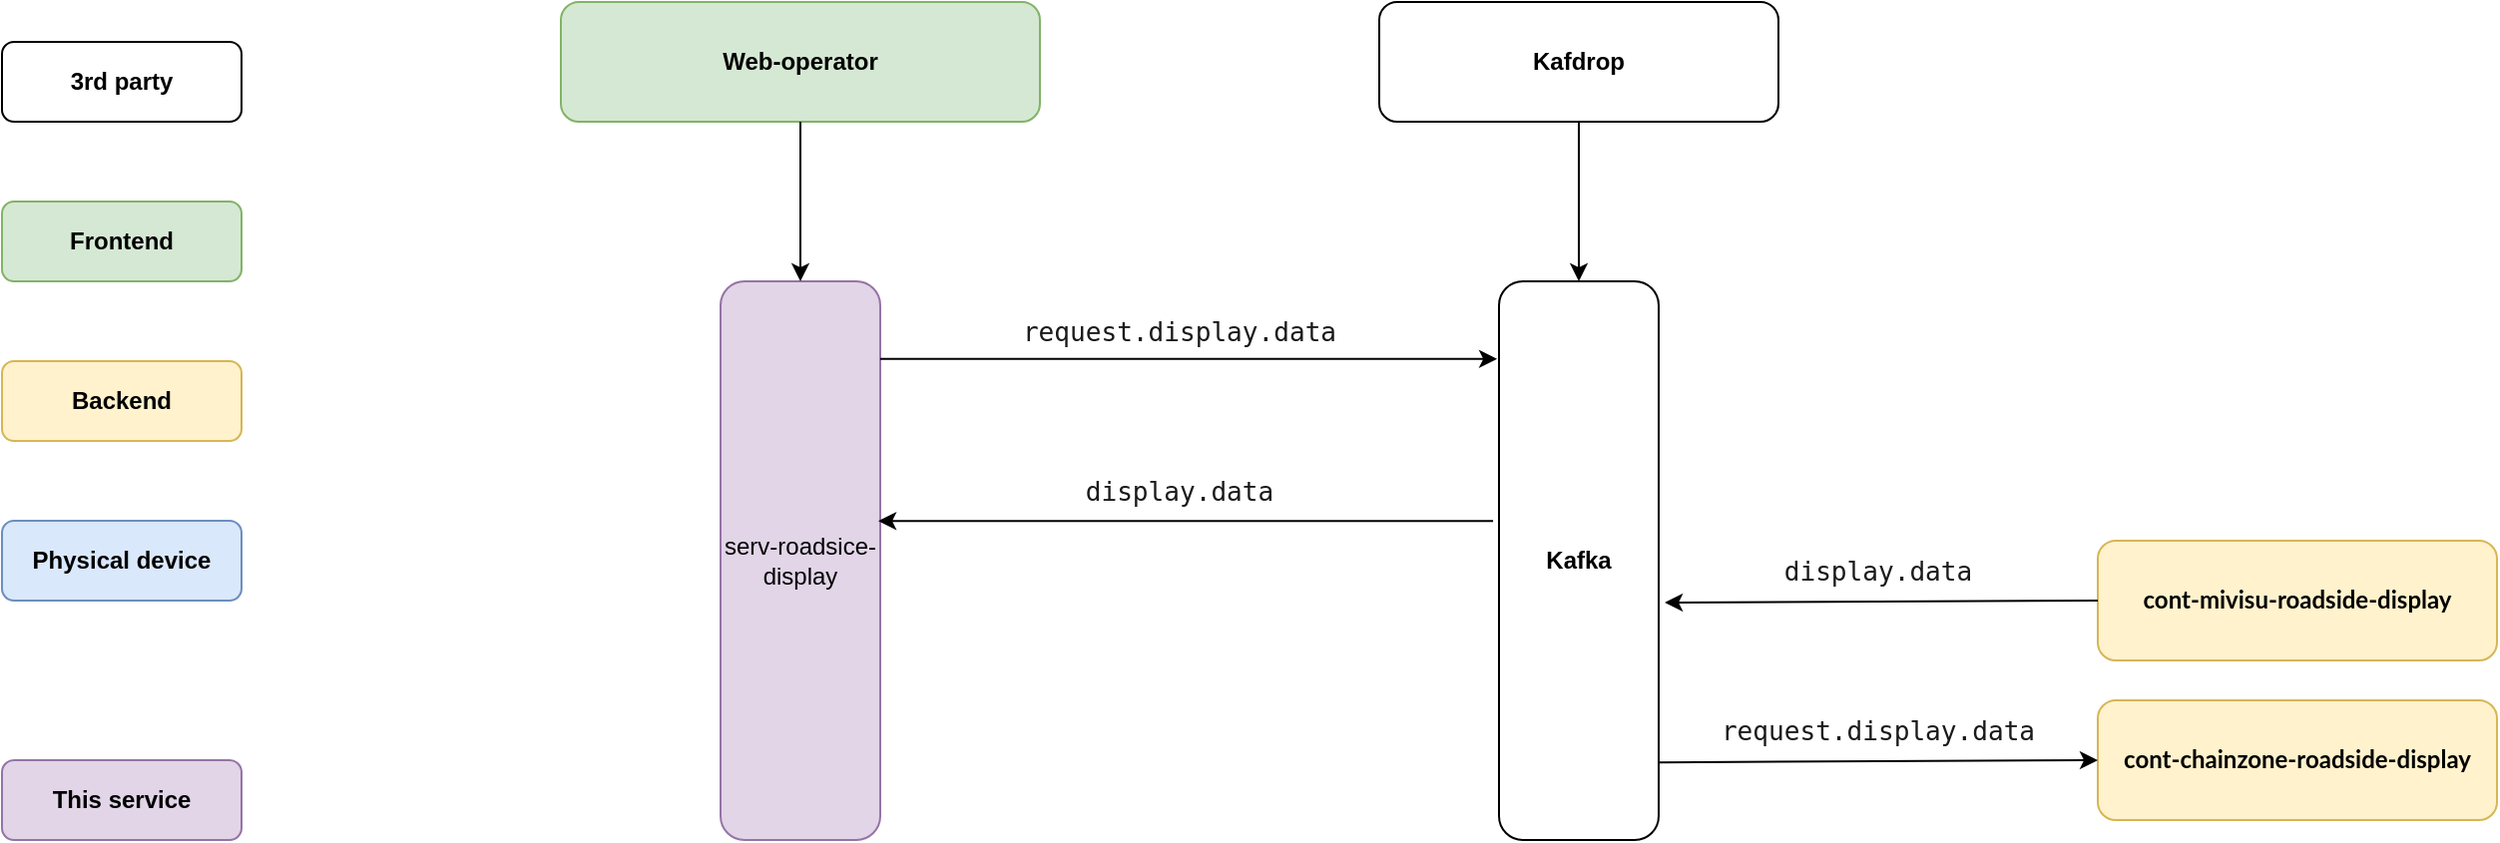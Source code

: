 <mxfile version="16.2.7" type="github">
  <diagram id="_Q4Pzs2Vt0G0VvGehFcQ" name="Page-1">
    <mxGraphModel dx="1420" dy="802" grid="1" gridSize="10" guides="1" tooltips="1" connect="1" arrows="1" fold="1" page="1" pageScale="1" pageWidth="1600" pageHeight="900" math="0" shadow="0">
      <root>
        <mxCell id="0" />
        <mxCell id="1" parent="0" />
        <mxCell id="K7YWPNIpS-p313lBWIF6-1" value="&lt;b&gt;Frontend&lt;/b&gt;" style="rounded=1;whiteSpace=wrap;html=1;fillColor=#d5e8d4;strokeColor=#82b366;" vertex="1" parent="1">
          <mxGeometry x="80" y="160" width="120" height="40" as="geometry" />
        </mxCell>
        <mxCell id="K7YWPNIpS-p313lBWIF6-2" value="&lt;b&gt;Backend&lt;/b&gt;" style="rounded=1;whiteSpace=wrap;html=1;fillColor=#fff2cc;strokeColor=#d6b656;" vertex="1" parent="1">
          <mxGeometry x="80" y="240" width="120" height="40" as="geometry" />
        </mxCell>
        <mxCell id="K7YWPNIpS-p313lBWIF6-3" value="&lt;b&gt;Physical device&lt;/b&gt;" style="rounded=1;whiteSpace=wrap;html=1;fillColor=#dae8fc;strokeColor=#6c8ebf;" vertex="1" parent="1">
          <mxGeometry x="80" y="320" width="120" height="40" as="geometry" />
        </mxCell>
        <mxCell id="K7YWPNIpS-p313lBWIF6-4" value="&lt;b&gt;This service&lt;/b&gt;" style="rounded=1;whiteSpace=wrap;html=1;fillColor=#e1d5e7;strokeColor=#9673a6;" vertex="1" parent="1">
          <mxGeometry x="80" y="440" width="120" height="40" as="geometry" />
        </mxCell>
        <mxCell id="K7YWPNIpS-p313lBWIF6-5" value="&lt;b&gt;Kafdrop&lt;/b&gt;" style="rounded=1;whiteSpace=wrap;html=1;" vertex="1" parent="1">
          <mxGeometry x="770" y="60" width="200" height="60" as="geometry" />
        </mxCell>
        <mxCell id="K7YWPNIpS-p313lBWIF6-6" value="&lt;b&gt;Kafka&lt;/b&gt;" style="rounded=1;whiteSpace=wrap;html=1;" vertex="1" parent="1">
          <mxGeometry x="830" y="200" width="80" height="280" as="geometry" />
        </mxCell>
        <mxCell id="K7YWPNIpS-p313lBWIF6-7" value="" style="endArrow=classic;html=1;rounded=0;fontColor=#1A1A1A;entryX=0.5;entryY=0;entryDx=0;entryDy=0;" edge="1" parent="1" source="K7YWPNIpS-p313lBWIF6-5" target="K7YWPNIpS-p313lBWIF6-6">
          <mxGeometry width="50" height="50" relative="1" as="geometry">
            <mxPoint x="760" y="390" as="sourcePoint" />
            <mxPoint x="810" y="340" as="targetPoint" />
          </mxGeometry>
        </mxCell>
        <mxCell id="K7YWPNIpS-p313lBWIF6-8" value="&lt;span style=&quot;font-family: &amp;#34;lato&amp;#34; , &amp;#34;arial&amp;#34;&quot;&gt;&lt;b&gt;&lt;font style=&quot;font-size: 12px&quot;&gt;cont-chainzone-roadside-display&lt;/font&gt;&lt;/b&gt;&lt;/span&gt;" style="rounded=1;whiteSpace=wrap;html=1;fillColor=#fff2cc;strokeColor=#d6b656;" vertex="1" parent="1">
          <mxGeometry x="1130" y="410" width="200" height="60" as="geometry" />
        </mxCell>
        <mxCell id="K7YWPNIpS-p313lBWIF6-9" value="&lt;pre&gt;&lt;font face=&quot;jetbrains mono, monospace&quot; color=&quot;#1a1a1a&quot;&gt;&lt;span style=&quot;font-size: 13.067px ; background-color: rgb(255 , 255 , 255)&quot;&gt;display.data&lt;/span&gt;&lt;/font&gt;&lt;/pre&gt;" style="text;html=1;strokeColor=none;fillColor=none;align=center;verticalAlign=middle;whiteSpace=wrap;rounded=0;" vertex="1" parent="1">
          <mxGeometry x="580" y="290" width="180" height="30" as="geometry" />
        </mxCell>
        <mxCell id="K7YWPNIpS-p313lBWIF6-10" value="&lt;b&gt;3rd party&lt;/b&gt;" style="rounded=1;whiteSpace=wrap;html=1;" vertex="1" parent="1">
          <mxGeometry x="80" y="80" width="120" height="40" as="geometry" />
        </mxCell>
        <mxCell id="K7YWPNIpS-p313lBWIF6-13" value="serv-roadsice-display" style="rounded=1;whiteSpace=wrap;html=1;fillColor=#e1d5e7;strokeColor=#9673a6;" vertex="1" parent="1">
          <mxGeometry x="440" y="200" width="80" height="280" as="geometry" />
        </mxCell>
        <mxCell id="K7YWPNIpS-p313lBWIF6-15" value="&lt;pre&gt;&lt;font face=&quot;jetbrains mono, monospace&quot; color=&quot;#1a1a1a&quot;&gt;&lt;span style=&quot;font-size: 13.067px ; background-color: rgb(255 , 255 , 255)&quot;&gt;request.display.data&lt;/span&gt;&lt;/font&gt;&lt;font color=&quot;#bbbbbb&quot; face=&quot;jetbrains mono, monospace&quot; style=&quot;background-color: rgb(40 , 44 , 52)&quot;&gt;&lt;span style=&quot;font-size: 9.8pt&quot;&gt;&lt;br&gt;&lt;/span&gt;&lt;/font&gt;&lt;/pre&gt;" style="text;html=1;strokeColor=none;fillColor=none;align=center;verticalAlign=middle;whiteSpace=wrap;rounded=0;" vertex="1" parent="1">
          <mxGeometry x="580" y="210" width="180" height="30" as="geometry" />
        </mxCell>
        <mxCell id="K7YWPNIpS-p313lBWIF6-16" value="&lt;b&gt;Web-operator&lt;/b&gt;" style="rounded=1;whiteSpace=wrap;html=1;fillColor=#d5e8d4;strokeColor=#82b366;" vertex="1" parent="1">
          <mxGeometry x="360" y="60" width="240" height="60" as="geometry" />
        </mxCell>
        <mxCell id="K7YWPNIpS-p313lBWIF6-26" value="" style="endArrow=classic;html=1;rounded=0;fontSize=12;exitX=1;exitY=0.139;exitDx=0;exitDy=0;exitPerimeter=0;entryX=-0.012;entryY=0.139;entryDx=0;entryDy=0;entryPerimeter=0;" edge="1" parent="1" source="K7YWPNIpS-p313lBWIF6-13" target="K7YWPNIpS-p313lBWIF6-6">
          <mxGeometry width="50" height="50" relative="1" as="geometry">
            <mxPoint x="590" y="250" as="sourcePoint" />
            <mxPoint x="770" y="230" as="targetPoint" />
          </mxGeometry>
        </mxCell>
        <mxCell id="K7YWPNIpS-p313lBWIF6-27" value="" style="endArrow=classic;html=1;rounded=0;fontSize=12;exitX=1;exitY=0.861;exitDx=0;exitDy=0;exitPerimeter=0;entryX=0;entryY=0.5;entryDx=0;entryDy=0;" edge="1" parent="1" source="K7YWPNIpS-p313lBWIF6-6" target="K7YWPNIpS-p313lBWIF6-8">
          <mxGeometry width="50" height="50" relative="1" as="geometry">
            <mxPoint x="1010" y="420" as="sourcePoint" />
            <mxPoint x="1060" y="370" as="targetPoint" />
          </mxGeometry>
        </mxCell>
        <mxCell id="K7YWPNIpS-p313lBWIF6-28" value="&lt;pre&gt;&lt;font face=&quot;jetbrains mono, monospace&quot; color=&quot;#1a1a1a&quot;&gt;&lt;span style=&quot;font-size: 13.067px ; background-color: rgb(255 , 255 , 255)&quot;&gt;request.display.data&lt;/span&gt;&lt;/font&gt;&lt;font color=&quot;#bbbbbb&quot; face=&quot;jetbrains mono, monospace&quot; style=&quot;background-color: rgb(40 , 44 , 52)&quot;&gt;&lt;span style=&quot;font-size: 9.8pt&quot;&gt;&lt;br&gt;&lt;/span&gt;&lt;/font&gt;&lt;/pre&gt;" style="text;html=1;strokeColor=none;fillColor=none;align=center;verticalAlign=middle;whiteSpace=wrap;rounded=0;" vertex="1" parent="1">
          <mxGeometry x="930" y="410" width="180" height="30" as="geometry" />
        </mxCell>
        <mxCell id="K7YWPNIpS-p313lBWIF6-29" value="&lt;span style=&quot;font-family: &amp;#34;lato&amp;#34; , &amp;#34;arial&amp;#34;&quot;&gt;&lt;b&gt;&lt;font style=&quot;font-size: 12px&quot;&gt;cont-mivisu-roadside-display&lt;/font&gt;&lt;/b&gt;&lt;/span&gt;" style="rounded=1;whiteSpace=wrap;html=1;fillColor=#fff2cc;strokeColor=#d6b656;" vertex="1" parent="1">
          <mxGeometry x="1130" y="330" width="200" height="60" as="geometry" />
        </mxCell>
        <mxCell id="K7YWPNIpS-p313lBWIF6-30" value="" style="endArrow=classic;html=1;rounded=0;fontSize=12;entryX=1.038;entryY=0.575;entryDx=0;entryDy=0;entryPerimeter=0;exitX=0;exitY=0.5;exitDx=0;exitDy=0;" edge="1" parent="1" source="K7YWPNIpS-p313lBWIF6-29" target="K7YWPNIpS-p313lBWIF6-6">
          <mxGeometry width="50" height="50" relative="1" as="geometry">
            <mxPoint x="1080" y="361" as="sourcePoint" />
            <mxPoint x="720" y="310" as="targetPoint" />
          </mxGeometry>
        </mxCell>
        <mxCell id="K7YWPNIpS-p313lBWIF6-31" value="" style="endArrow=classic;html=1;rounded=0;fontSize=12;entryX=0.988;entryY=0.429;entryDx=0;entryDy=0;entryPerimeter=0;exitX=-0.037;exitY=0.429;exitDx=0;exitDy=0;exitPerimeter=0;" edge="1" parent="1" source="K7YWPNIpS-p313lBWIF6-6" target="K7YWPNIpS-p313lBWIF6-13">
          <mxGeometry width="50" height="50" relative="1" as="geometry">
            <mxPoint x="620" y="350" as="sourcePoint" />
            <mxPoint x="670" y="300" as="targetPoint" />
          </mxGeometry>
        </mxCell>
        <mxCell id="K7YWPNIpS-p313lBWIF6-32" value="&lt;pre&gt;&lt;font face=&quot;jetbrains mono, monospace&quot; color=&quot;#1a1a1a&quot;&gt;&lt;span style=&quot;font-size: 13.067px ; background-color: rgb(255 , 255 , 255)&quot;&gt;display.data&lt;/span&gt;&lt;/font&gt;&lt;/pre&gt;" style="text;html=1;strokeColor=none;fillColor=none;align=center;verticalAlign=middle;whiteSpace=wrap;rounded=0;" vertex="1" parent="1">
          <mxGeometry x="930" y="330" width="180" height="30" as="geometry" />
        </mxCell>
        <mxCell id="K7YWPNIpS-p313lBWIF6-34" value="" style="endArrow=classic;html=1;rounded=0;fontSize=12;exitX=0.5;exitY=1;exitDx=0;exitDy=0;entryX=0.5;entryY=0;entryDx=0;entryDy=0;" edge="1" parent="1" source="K7YWPNIpS-p313lBWIF6-16" target="K7YWPNIpS-p313lBWIF6-13">
          <mxGeometry width="50" height="50" relative="1" as="geometry">
            <mxPoint x="670" y="360" as="sourcePoint" />
            <mxPoint x="720" y="310" as="targetPoint" />
          </mxGeometry>
        </mxCell>
      </root>
    </mxGraphModel>
  </diagram>
</mxfile>
